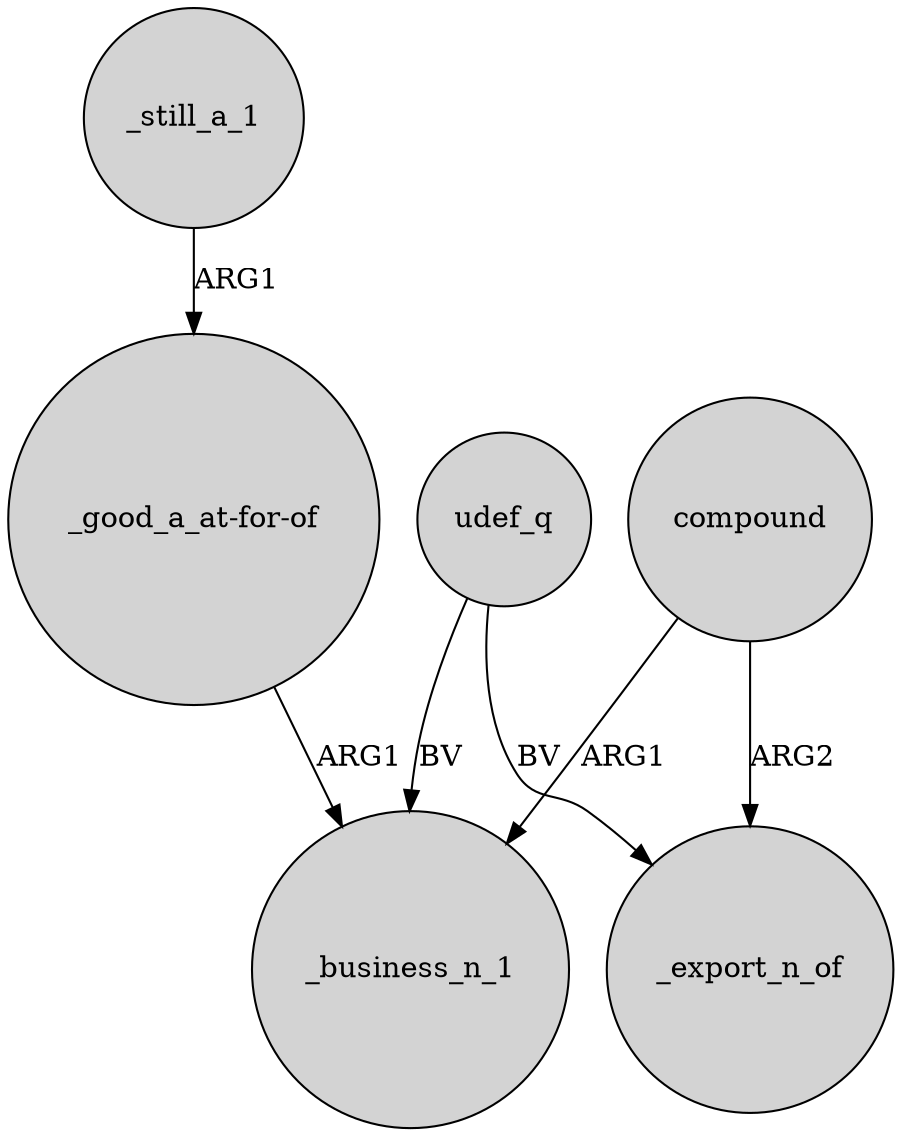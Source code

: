 digraph {
	node [shape=circle style=filled]
	udef_q -> _business_n_1 [label=BV]
	_still_a_1 -> "_good_a_at-for-of" [label=ARG1]
	"_good_a_at-for-of" -> _business_n_1 [label=ARG1]
	compound -> _business_n_1 [label=ARG1]
	udef_q -> _export_n_of [label=BV]
	compound -> _export_n_of [label=ARG2]
}
